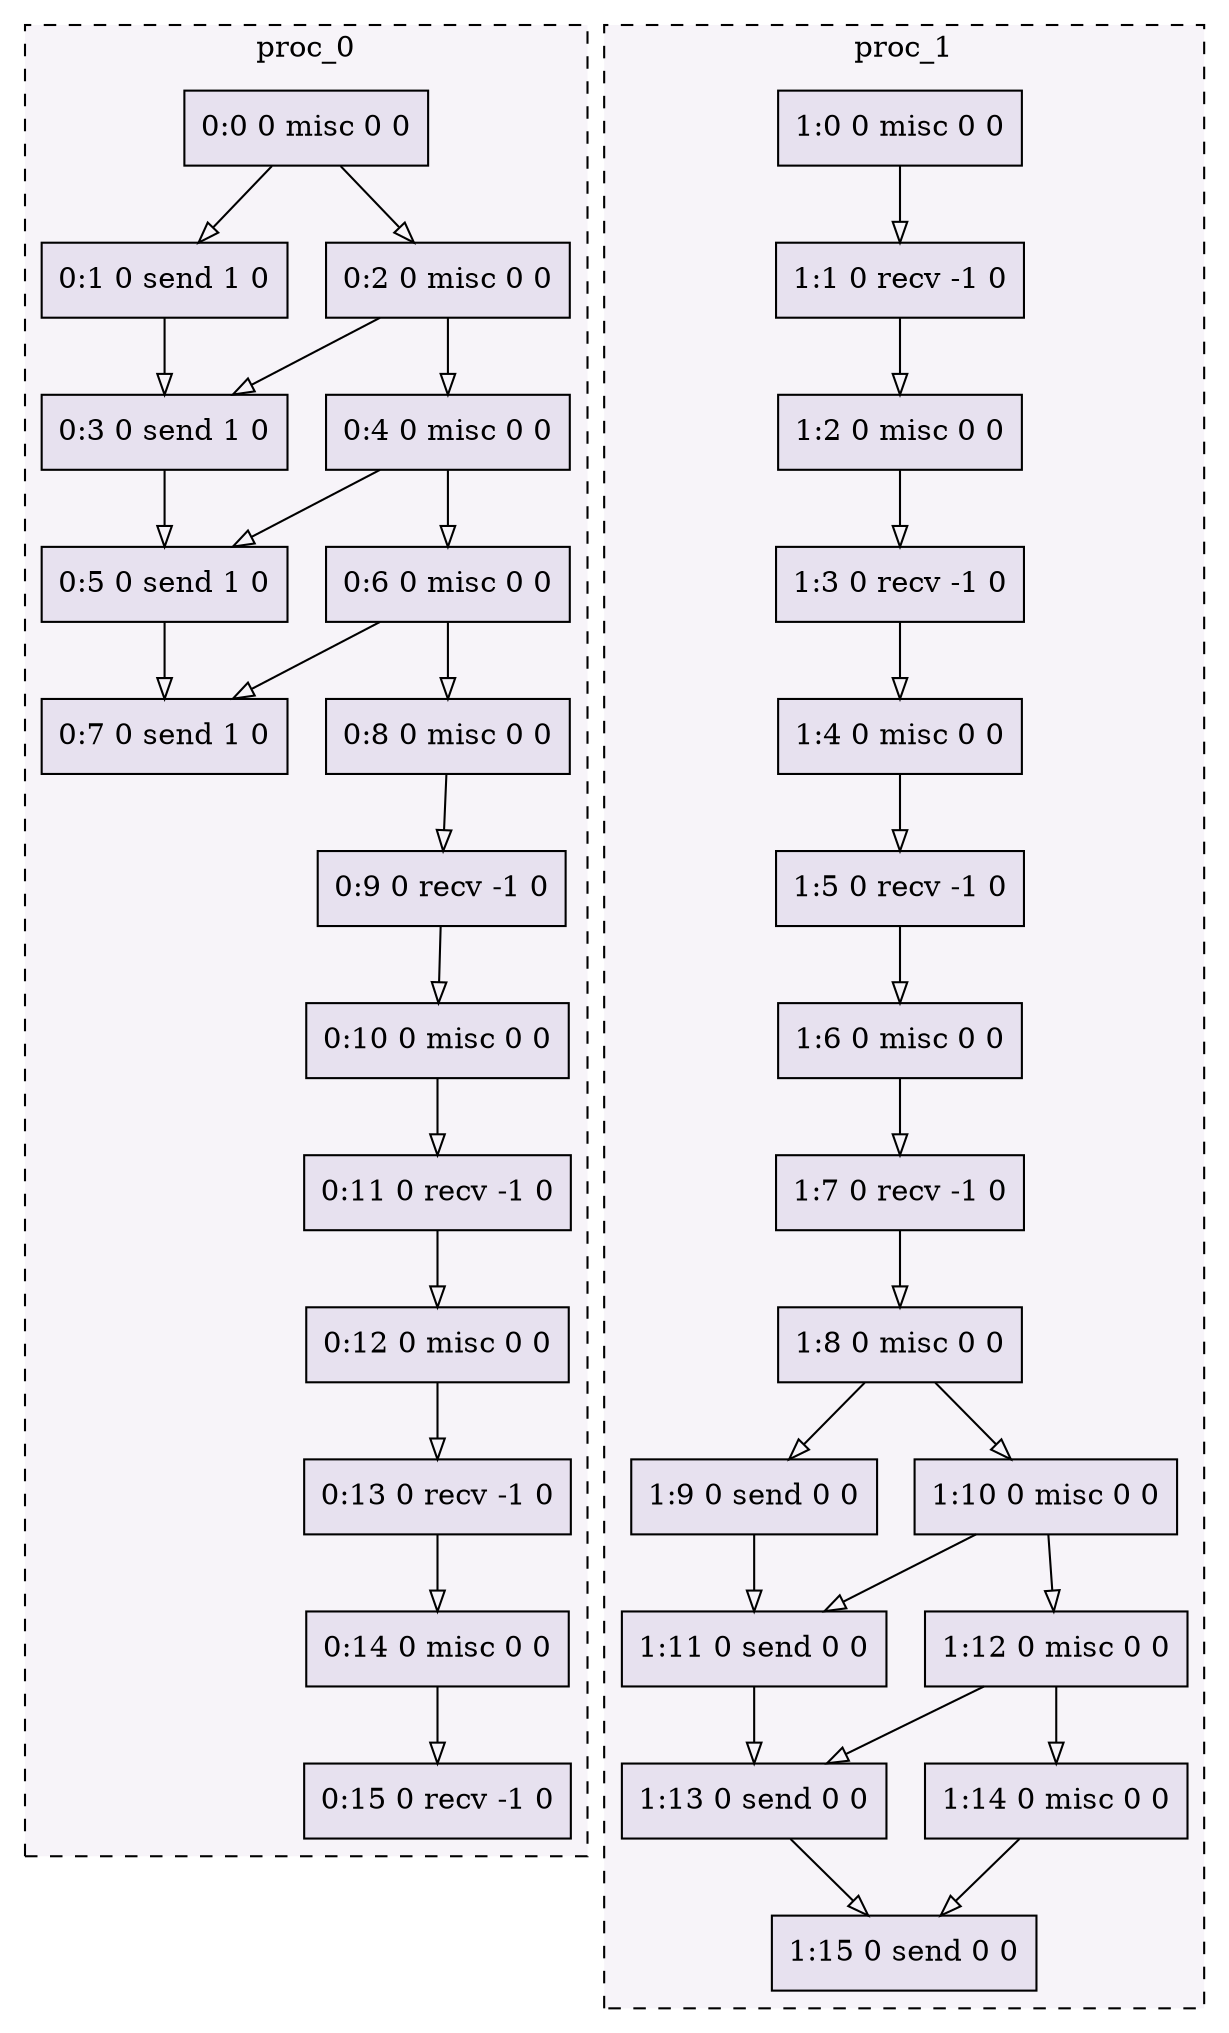 digraph{node[shape=record style=filled colorscheme=purd9 fillcolor=2];subgraph cluster0{style=dashed;colorscheme=purd9;bgcolor=1;edge[arrowhead=empty];label=proc_0;0[label="0:0 0 misc 0 0"];1[label="0:1 0 send 1 0"];2[label="0:2 0 misc 0 0"];3[label="0:3 0 send 1 0"];4[label="0:4 0 misc 0 0"];5[label="0:5 0 send 1 0"];6[label="0:6 0 misc 0 0"];7[label="0:7 0 send 1 0"];8[label="0:8 0 misc 0 0"];9[label="0:9 0 recv -1 0"];10[label="0:10 0 misc 0 0"];11[label="0:11 0 recv -1 0"];12[label="0:12 0 misc 0 0"];13[label="0:13 0 recv -1 0"];14[label="0:14 0 misc 0 0"];15[label="0:15 0 recv -1 0"];0->1;0->2;2->3;1->3;2->4;4->5;3->5;4->6;6->7;5->7;6->8;8->9;9->10;10->11;11->12;12->13;13->14;14->15;}subgraph cluster1{style=dashed;colorscheme=purd9;bgcolor=1;edge[arrowhead=empty];label=proc_1;16[label="1:0 0 misc 0 0"];17[label="1:1 0 recv -1 0"];18[label="1:2 0 misc 0 0"];19[label="1:3 0 recv -1 0"];20[label="1:4 0 misc 0 0"];21[label="1:5 0 recv -1 0"];22[label="1:6 0 misc 0 0"];23[label="1:7 0 recv -1 0"];24[label="1:8 0 misc 0 0"];25[label="1:9 0 send 0 0"];26[label="1:10 0 misc 0 0"];27[label="1:11 0 send 0 0"];28[label="1:12 0 misc 0 0"];29[label="1:13 0 send 0 0"];30[label="1:14 0 misc 0 0"];31[label="1:15 0 send 0 0"];16->17;17->18;18->19;19->20;20->21;21->22;22->23;23->24;24->25;24->26;26->27;25->27;26->28;28->29;27->29;28->30;30->31;29->31;}}